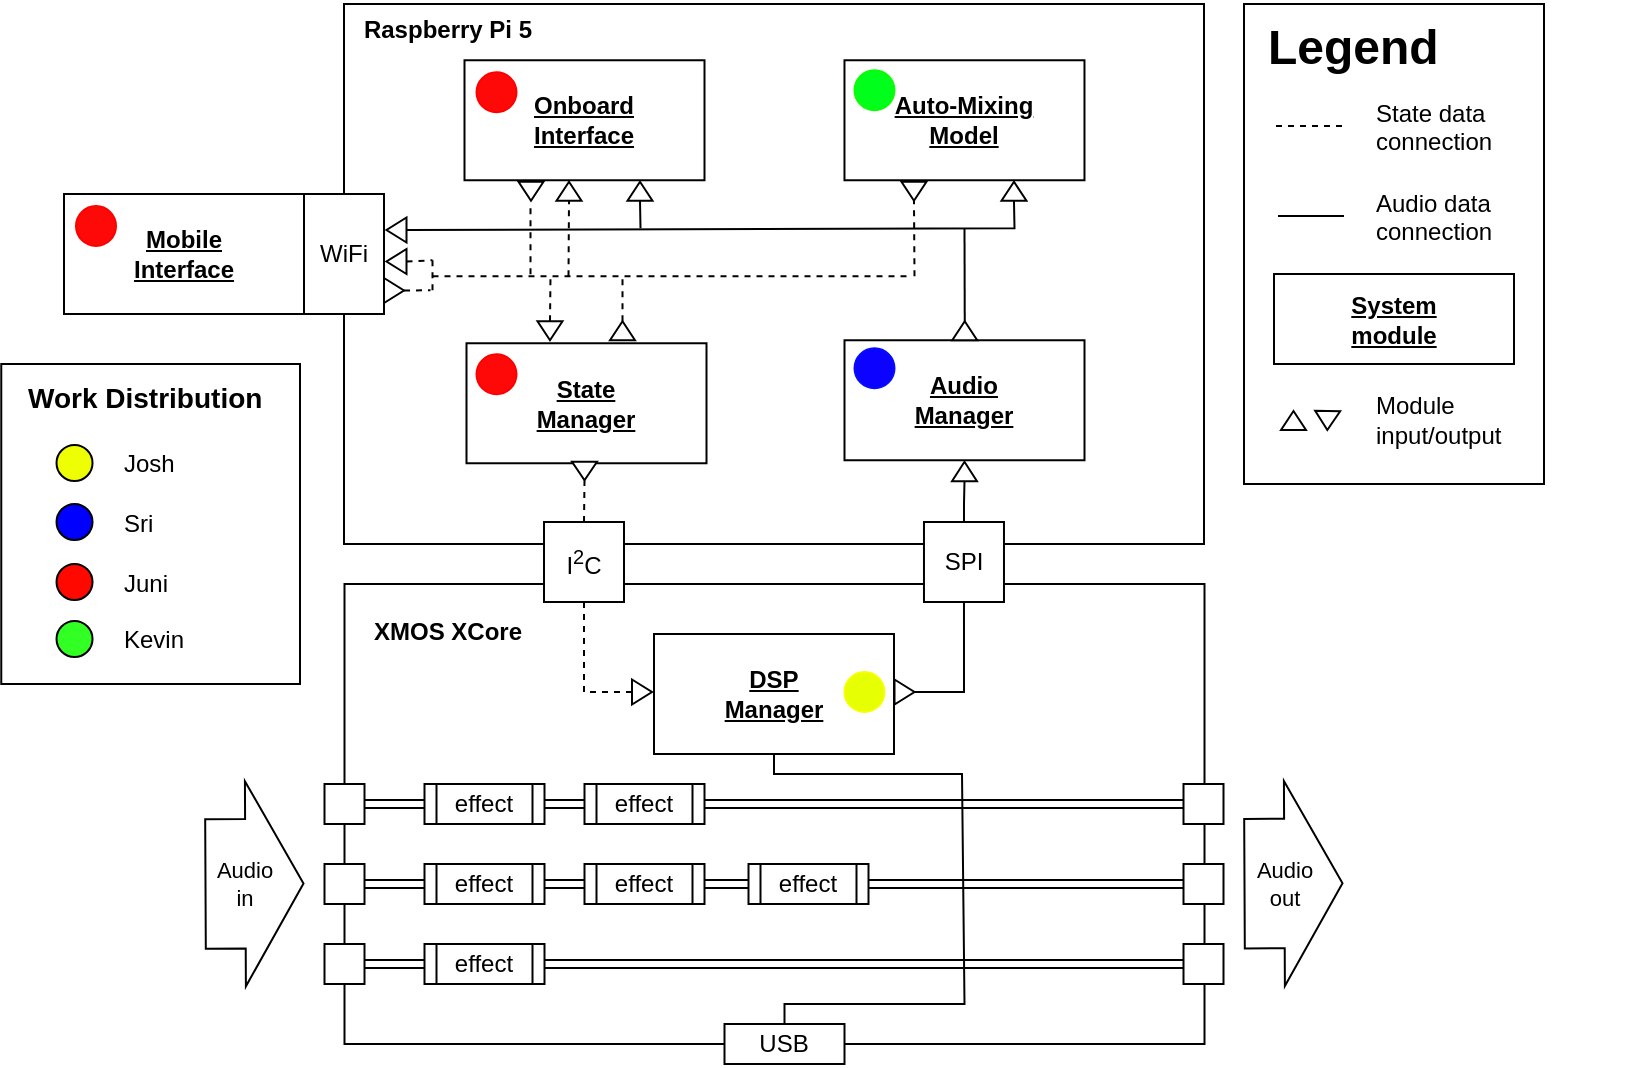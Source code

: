 <mxfile version="24.8.9">
  <diagram name="Page-1" id="EfwDvr-h0QJoYLf9BSMS">
    <mxGraphModel dx="1038" dy="1858" grid="1" gridSize="10" guides="1" tooltips="1" connect="1" arrows="1" fold="1" page="1" pageScale="1" pageWidth="850" pageHeight="1100" math="0" shadow="0">
      <root>
        <mxCell id="0" />
        <mxCell id="1" parent="0" />
        <mxCell id="bO1hcC3LqvMLxOzVDt7A-2" value="" style="rounded=0;whiteSpace=wrap;html=1;" parent="1" vertex="1">
          <mxGeometry x="200.25" y="260" width="430" height="230" as="geometry" />
        </mxCell>
        <mxCell id="bO1hcC3LqvMLxOzVDt7A-52" value="" style="endArrow=none;html=1;rounded=0;exitX=0.5;exitY=0;exitDx=0;exitDy=0;entryX=0.5;entryY=1;entryDx=0;entryDy=0;" parent="1" source="bO1hcC3LqvMLxOzVDt7A-34" edge="1" target="bO1hcC3LqvMLxOzVDt7A-44">
          <mxGeometry width="50" height="50" relative="1" as="geometry">
            <mxPoint x="460.25" y="410" as="sourcePoint" />
            <mxPoint x="510.25" y="360" as="targetPoint" />
            <Array as="points">
              <mxPoint x="420.25" y="470" />
              <mxPoint x="510.25" y="470" />
              <mxPoint x="509" y="355" />
              <mxPoint x="415" y="355" />
            </Array>
          </mxGeometry>
        </mxCell>
        <mxCell id="bO1hcC3LqvMLxOzVDt7A-1" value="" style="rounded=0;whiteSpace=wrap;html=1;" parent="1" vertex="1">
          <mxGeometry x="200" y="-30" width="430" height="270" as="geometry" />
        </mxCell>
        <mxCell id="bO1hcC3LqvMLxOzVDt7A-3" value="&lt;b&gt;&lt;u&gt;State&lt;/u&gt;&lt;/b&gt;&lt;div&gt;&lt;b&gt;&lt;u&gt;Manager&lt;/u&gt;&lt;/b&gt;&lt;/div&gt;" style="rounded=0;whiteSpace=wrap;html=1;" parent="1" vertex="1">
          <mxGeometry x="261.25" y="139.63" width="120" height="60" as="geometry" />
        </mxCell>
        <mxCell id="bO1hcC3LqvMLxOzVDt7A-4" value="effect" style="shape=process;whiteSpace=wrap;html=1;backgroundOutline=1;" parent="1" vertex="1">
          <mxGeometry x="240.25" y="360" width="60" height="20" as="geometry" />
        </mxCell>
        <mxCell id="bO1hcC3LqvMLxOzVDt7A-5" value="effect" style="shape=process;whiteSpace=wrap;html=1;backgroundOutline=1;" parent="1" vertex="1">
          <mxGeometry x="240.25" y="400" width="60" height="20" as="geometry" />
        </mxCell>
        <mxCell id="bO1hcC3LqvMLxOzVDt7A-6" value="effect" style="shape=process;whiteSpace=wrap;html=1;backgroundOutline=1;" parent="1" vertex="1">
          <mxGeometry x="240.25" y="440" width="60" height="20" as="geometry" />
        </mxCell>
        <mxCell id="bO1hcC3LqvMLxOzVDt7A-7" value="effect" style="shape=process;whiteSpace=wrap;html=1;backgroundOutline=1;" parent="1" vertex="1">
          <mxGeometry x="320.25" y="360" width="60" height="20" as="geometry" />
        </mxCell>
        <mxCell id="bO1hcC3LqvMLxOzVDt7A-8" value="effect" style="shape=process;whiteSpace=wrap;html=1;backgroundOutline=1;" parent="1" vertex="1">
          <mxGeometry x="402.25" y="400" width="60" height="20" as="geometry" />
        </mxCell>
        <mxCell id="bO1hcC3LqvMLxOzVDt7A-9" value="effect" style="shape=process;whiteSpace=wrap;html=1;backgroundOutline=1;" parent="1" vertex="1">
          <mxGeometry x="320.25" y="400" width="60" height="20" as="geometry" />
        </mxCell>
        <mxCell id="bO1hcC3LqvMLxOzVDt7A-10" value="" style="endArrow=none;html=1;rounded=0;entryX=0;entryY=0.5;entryDx=0;entryDy=0;shape=link;" parent="1" target="bO1hcC3LqvMLxOzVDt7A-4" edge="1">
          <mxGeometry width="50" height="50" relative="1" as="geometry">
            <mxPoint x="200.25" y="370" as="sourcePoint" />
            <mxPoint x="250.25" y="320" as="targetPoint" />
          </mxGeometry>
        </mxCell>
        <mxCell id="bO1hcC3LqvMLxOzVDt7A-11" value="" style="endArrow=none;html=1;rounded=0;entryX=0;entryY=0.5;entryDx=0;entryDy=0;shape=link;" parent="1" target="bO1hcC3LqvMLxOzVDt7A-7" edge="1">
          <mxGeometry width="50" height="50" relative="1" as="geometry">
            <mxPoint x="300.25" y="370" as="sourcePoint" />
            <mxPoint x="350.25" y="320" as="targetPoint" />
          </mxGeometry>
        </mxCell>
        <mxCell id="bO1hcC3LqvMLxOzVDt7A-13" value="" style="endArrow=none;html=1;rounded=0;entryX=0;entryY=0.5;entryDx=0;entryDy=0;shape=link;" parent="1" target="bO1hcC3LqvMLxOzVDt7A-5" edge="1">
          <mxGeometry width="50" height="50" relative="1" as="geometry">
            <mxPoint x="200.25" y="410" as="sourcePoint" />
            <mxPoint x="250.25" y="360" as="targetPoint" />
          </mxGeometry>
        </mxCell>
        <mxCell id="bO1hcC3LqvMLxOzVDt7A-14" value="" style="endArrow=none;html=1;rounded=0;entryX=0;entryY=0.5;entryDx=0;entryDy=0;shape=link;" parent="1" source="bO1hcC3LqvMLxOzVDt7A-22" target="bO1hcC3LqvMLxOzVDt7A-6" edge="1">
          <mxGeometry width="50" height="50" relative="1" as="geometry">
            <mxPoint x="200.25" y="450" as="sourcePoint" />
            <mxPoint x="250.25" y="400" as="targetPoint" />
          </mxGeometry>
        </mxCell>
        <mxCell id="bO1hcC3LqvMLxOzVDt7A-15" value="" style="endArrow=none;html=1;rounded=0;entryX=0;entryY=0.5;entryDx=0;entryDy=0;shape=link;" parent="1" target="bO1hcC3LqvMLxOzVDt7A-9" edge="1">
          <mxGeometry width="50" height="50" relative="1" as="geometry">
            <mxPoint x="300.25" y="410" as="sourcePoint" />
            <mxPoint x="350.25" y="360" as="targetPoint" />
          </mxGeometry>
        </mxCell>
        <mxCell id="bO1hcC3LqvMLxOzVDt7A-16" value="" style="endArrow=none;html=1;rounded=0;entryX=0;entryY=0.5;entryDx=0;entryDy=0;shape=link;" parent="1" target="bO1hcC3LqvMLxOzVDt7A-8" edge="1">
          <mxGeometry width="50" height="50" relative="1" as="geometry">
            <mxPoint x="380.25" y="410" as="sourcePoint" />
            <mxPoint x="430.25" y="360" as="targetPoint" />
          </mxGeometry>
        </mxCell>
        <mxCell id="bO1hcC3LqvMLxOzVDt7A-17" value="" style="endArrow=none;html=1;rounded=0;entryX=0;entryY=0.5;entryDx=0;entryDy=0;exitX=1;exitY=0.5;exitDx=0;exitDy=0;shape=link;" parent="1" source="bO1hcC3LqvMLxOzVDt7A-8" target="bO1hcC3LqvMLxOzVDt7A-28" edge="1">
          <mxGeometry width="50" height="50" relative="1" as="geometry">
            <mxPoint x="460.25" y="410" as="sourcePoint" />
            <mxPoint x="510.25" y="360" as="targetPoint" />
          </mxGeometry>
        </mxCell>
        <mxCell id="bO1hcC3LqvMLxOzVDt7A-21" value="" style="rounded=0;whiteSpace=wrap;html=1;" parent="1" vertex="1">
          <mxGeometry x="190.25" y="360" width="20" height="20" as="geometry" />
        </mxCell>
        <mxCell id="bO1hcC3LqvMLxOzVDt7A-23" value="" style="rounded=0;whiteSpace=wrap;html=1;" parent="1" vertex="1">
          <mxGeometry x="190.25" y="400" width="20" height="20" as="geometry" />
        </mxCell>
        <mxCell id="bO1hcC3LqvMLxOzVDt7A-24" value="" style="endArrow=none;html=1;rounded=0;entryX=0;entryY=0.5;entryDx=0;entryDy=0;" parent="1" target="bO1hcC3LqvMLxOzVDt7A-22" edge="1">
          <mxGeometry width="50" height="50" relative="1" as="geometry">
            <mxPoint x="200.25" y="450" as="sourcePoint" />
            <mxPoint x="240.25" y="450" as="targetPoint" />
          </mxGeometry>
        </mxCell>
        <mxCell id="bO1hcC3LqvMLxOzVDt7A-22" value="" style="rounded=0;whiteSpace=wrap;html=1;" parent="1" vertex="1">
          <mxGeometry x="190.25" y="440" width="20" height="20" as="geometry" />
        </mxCell>
        <mxCell id="bO1hcC3LqvMLxOzVDt7A-25" value="" style="rounded=0;whiteSpace=wrap;html=1;" parent="1" vertex="1">
          <mxGeometry x="619.75" y="360" width="20" height="20" as="geometry" />
        </mxCell>
        <mxCell id="bO1hcC3LqvMLxOzVDt7A-28" value="" style="rounded=0;whiteSpace=wrap;html=1;" parent="1" vertex="1">
          <mxGeometry x="619.75" y="400" width="20" height="20" as="geometry" />
        </mxCell>
        <mxCell id="bO1hcC3LqvMLxOzVDt7A-30" value="" style="rounded=0;whiteSpace=wrap;html=1;" parent="1" vertex="1">
          <mxGeometry x="619.75" y="440" width="20" height="20" as="geometry" />
        </mxCell>
        <mxCell id="bO1hcC3LqvMLxOzVDt7A-31" value="" style="endArrow=none;html=1;rounded=0;entryX=0;entryY=0.5;entryDx=0;entryDy=0;exitX=1;exitY=0.5;exitDx=0;exitDy=0;shape=link;" parent="1" source="bO1hcC3LqvMLxOzVDt7A-7" target="bO1hcC3LqvMLxOzVDt7A-25" edge="1">
          <mxGeometry width="50" height="50" relative="1" as="geometry">
            <mxPoint x="425.25" y="369.7" as="sourcePoint" />
            <mxPoint x="603.25" y="369.7" as="targetPoint" />
          </mxGeometry>
        </mxCell>
        <mxCell id="bO1hcC3LqvMLxOzVDt7A-32" value="" style="shape=flexArrow;endArrow=classic;html=1;rounded=0;endWidth=36.78;endSize=9.348;width=64.762;" parent="1" edge="1">
          <mxGeometry width="50" height="50" relative="1" as="geometry">
            <mxPoint x="130.25" y="410" as="sourcePoint" />
            <mxPoint x="180.25" y="409.76" as="targetPoint" />
          </mxGeometry>
        </mxCell>
        <mxCell id="bO1hcC3LqvMLxOzVDt7A-35" value="Audio&lt;br&gt;in" style="edgeLabel;html=1;align=center;verticalAlign=middle;resizable=0;points=[];" parent="bO1hcC3LqvMLxOzVDt7A-32" vertex="1" connectable="0">
          <mxGeometry x="0.024" y="7" relative="1" as="geometry">
            <mxPoint x="-6" y="7" as="offset" />
          </mxGeometry>
        </mxCell>
        <mxCell id="bO1hcC3LqvMLxOzVDt7A-33" value="" style="shape=flexArrow;endArrow=classic;html=1;rounded=0;endWidth=36.78;endSize=9.348;width=64.762;" parent="1" edge="1">
          <mxGeometry width="50" height="50" relative="1" as="geometry">
            <mxPoint x="649.75" y="409.84" as="sourcePoint" />
            <mxPoint x="699.75" y="409.6" as="targetPoint" />
          </mxGeometry>
        </mxCell>
        <mxCell id="bO1hcC3LqvMLxOzVDt7A-36" value="Audio&lt;div&gt;out&lt;/div&gt;" style="edgeLabel;html=1;align=center;verticalAlign=middle;resizable=0;points=[];" parent="bO1hcC3LqvMLxOzVDt7A-33" vertex="1" connectable="0">
          <mxGeometry x="-0.489" y="12" relative="1" as="geometry">
            <mxPoint x="7" y="12" as="offset" />
          </mxGeometry>
        </mxCell>
        <mxCell id="bO1hcC3LqvMLxOzVDt7A-34" value="USB" style="rounded=0;whiteSpace=wrap;html=1;" parent="1" vertex="1">
          <mxGeometry x="390.25" y="480" width="60" height="20" as="geometry" />
        </mxCell>
        <mxCell id="bO1hcC3LqvMLxOzVDt7A-39" value="&lt;b&gt;&lt;u&gt;Audio&lt;/u&gt;&lt;/b&gt;&lt;div&gt;&lt;b&gt;&lt;u&gt;Manager&lt;/u&gt;&lt;/b&gt;&lt;/div&gt;" style="rounded=0;whiteSpace=wrap;html=1;" parent="1" vertex="1">
          <mxGeometry x="450.25" y="138.13" width="120" height="60" as="geometry" />
        </mxCell>
        <mxCell id="bO1hcC3LqvMLxOzVDt7A-40" value="WiFi" style="rounded=0;whiteSpace=wrap;html=1;" parent="1" vertex="1">
          <mxGeometry x="180" y="65" width="40" height="60" as="geometry" />
        </mxCell>
        <mxCell id="bO1hcC3LqvMLxOzVDt7A-41" value="&lt;b&gt;&lt;u&gt;Mobile&lt;br&gt;Interface&lt;/u&gt;&lt;/b&gt;" style="rounded=0;whiteSpace=wrap;html=1;" parent="1" vertex="1">
          <mxGeometry x="60" y="65" width="120" height="60" as="geometry" />
        </mxCell>
        <mxCell id="bO1hcC3LqvMLxOzVDt7A-42" value="&lt;b&gt;&lt;u&gt;Onboard&lt;br&gt;Interface&lt;/u&gt;&lt;/b&gt;" style="rounded=0;whiteSpace=wrap;html=1;" parent="1" vertex="1">
          <mxGeometry x="260.25" y="-1.87" width="120" height="60" as="geometry" />
        </mxCell>
        <mxCell id="bO1hcC3LqvMLxOzVDt7A-44" value="&lt;b&gt;&lt;u&gt;DSP&lt;br&gt;Manager&lt;/u&gt;&lt;/b&gt;" style="rounded=0;whiteSpace=wrap;html=1;" parent="1" vertex="1">
          <mxGeometry x="355" y="285" width="120" height="60" as="geometry" />
        </mxCell>
        <mxCell id="bO1hcC3LqvMLxOzVDt7A-49" value="I&lt;sup&gt;2&lt;/sup&gt;C" style="rounded=0;whiteSpace=wrap;html=1;" parent="1" vertex="1">
          <mxGeometry x="300" y="229" width="40" height="40" as="geometry" />
        </mxCell>
        <mxCell id="bO1hcC3LqvMLxOzVDt7A-55" value="" style="endArrow=none;dashed=1;html=1;rounded=0;exitX=0.5;exitY=0;exitDx=0;exitDy=0;entryX=1;entryY=0.5;entryDx=0;entryDy=0;" parent="1" source="bO1hcC3LqvMLxOzVDt7A-49" target="bO1hcC3LqvMLxOzVDt7A-63" edge="1">
          <mxGeometry width="50" height="50" relative="1" as="geometry">
            <mxPoint x="270" y="270" as="sourcePoint" />
            <mxPoint x="320" y="220" as="targetPoint" />
          </mxGeometry>
        </mxCell>
        <mxCell id="bO1hcC3LqvMLxOzVDt7A-56" value="" style="endArrow=none;dashed=1;html=1;rounded=0;exitX=0;exitY=0.5;exitDx=0;exitDy=0;entryX=0.5;entryY=1;entryDx=0;entryDy=0;" parent="1" source="bO1hcC3LqvMLxOzVDt7A-61" edge="1" target="bO1hcC3LqvMLxOzVDt7A-49">
          <mxGeometry width="50" height="50" relative="1" as="geometry">
            <mxPoint x="270.25" y="350" as="sourcePoint" />
            <mxPoint x="320.25" y="300" as="targetPoint" />
            <Array as="points">
              <mxPoint x="320" y="314" />
            </Array>
          </mxGeometry>
        </mxCell>
        <mxCell id="bO1hcC3LqvMLxOzVDt7A-57" value="" style="endArrow=none;html=1;rounded=0;exitX=1;exitY=0.5;exitDx=0;exitDy=0;entryX=0.5;entryY=1;entryDx=0;entryDy=0;" parent="1" source="bO1hcC3LqvMLxOzVDt7A-77" edge="1" target="fSW4WdPmNb8MHkj_S0-a-1">
          <mxGeometry width="50" height="50" relative="1" as="geometry">
            <mxPoint x="480" y="287.5" as="sourcePoint" />
            <mxPoint x="370" y="272.5" as="targetPoint" />
            <Array as="points">
              <mxPoint x="510" y="314" />
            </Array>
          </mxGeometry>
        </mxCell>
        <mxCell id="bO1hcC3LqvMLxOzVDt7A-61" value="" style="triangle;whiteSpace=wrap;html=1;rotation=0;" parent="1" vertex="1">
          <mxGeometry x="344" y="307.75" width="10" height="12.5" as="geometry" />
        </mxCell>
        <mxCell id="bO1hcC3LqvMLxOzVDt7A-63" value="" style="triangle;whiteSpace=wrap;html=1;rotation=90;" parent="1" vertex="1">
          <mxGeometry x="315.63" y="197.25" width="9.25" height="12.5" as="geometry" />
        </mxCell>
        <mxCell id="bO1hcC3LqvMLxOzVDt7A-64" value="" style="triangle;whiteSpace=wrap;html=1;rotation=-90;" parent="1" vertex="1">
          <mxGeometry x="505.37" y="197.5" width="9.75" height="12.5" as="geometry" />
        </mxCell>
        <mxCell id="bO1hcC3LqvMLxOzVDt7A-65" value="" style="endArrow=none;html=1;rounded=0;entryX=0;entryY=0.5;entryDx=0;entryDy=0;exitX=0.5;exitY=0;exitDx=0;exitDy=0;" parent="1" source="fSW4WdPmNb8MHkj_S0-a-1" target="bO1hcC3LqvMLxOzVDt7A-64" edge="1">
          <mxGeometry width="50" height="50" relative="1" as="geometry">
            <mxPoint x="390" y="230" as="sourcePoint" />
            <mxPoint x="440" y="180" as="targetPoint" />
            <Array as="points">
              <mxPoint x="510" y="220" />
            </Array>
          </mxGeometry>
        </mxCell>
        <mxCell id="bO1hcC3LqvMLxOzVDt7A-67" value="" style="triangle;whiteSpace=wrap;html=1;rotation=-90;" parent="1" vertex="1">
          <mxGeometry x="307.75" y="57.38" width="9.5" height="12.5" as="geometry" />
        </mxCell>
        <mxCell id="bO1hcC3LqvMLxOzVDt7A-71" value="" style="triangle;whiteSpace=wrap;html=1;rotation=90;" parent="1" vertex="1">
          <mxGeometry x="288.75" y="57.38" width="9.5" height="12.5" as="geometry" />
        </mxCell>
        <mxCell id="bO1hcC3LqvMLxOzVDt7A-72" value="" style="triangle;whiteSpace=wrap;html=1;rotation=-90;" parent="1" vertex="1">
          <mxGeometry x="343.25" y="57.38" width="9.5" height="12.5" as="geometry" />
        </mxCell>
        <mxCell id="bO1hcC3LqvMLxOzVDt7A-73" value="&lt;b&gt;&lt;u&gt;Auto-Mixing&lt;/u&gt;&lt;/b&gt;&lt;div&gt;&lt;b&gt;&lt;u&gt;Model&lt;/u&gt;&lt;/b&gt;&lt;/div&gt;" style="rounded=0;whiteSpace=wrap;html=1;" parent="1" vertex="1">
          <mxGeometry x="450.24" y="-1.87" width="120" height="60" as="geometry" />
        </mxCell>
        <mxCell id="bO1hcC3LqvMLxOzVDt7A-74" value="" style="triangle;whiteSpace=wrap;html=1;rotation=-90;" parent="1" vertex="1">
          <mxGeometry x="530.24" y="57.38" width="9.5" height="12.5" as="geometry" />
        </mxCell>
        <mxCell id="bO1hcC3LqvMLxOzVDt7A-75" value="" style="triangle;whiteSpace=wrap;html=1;rotation=90;" parent="1" vertex="1">
          <mxGeometry x="480.24" y="57.38" width="9.5" height="12.5" as="geometry" />
        </mxCell>
        <mxCell id="bO1hcC3LqvMLxOzVDt7A-77" value="" style="triangle;whiteSpace=wrap;html=1;rotation=0;" parent="1" vertex="1">
          <mxGeometry x="475.25" y="307.75" width="10" height="12.5" as="geometry" />
        </mxCell>
        <mxCell id="bO1hcC3LqvMLxOzVDt7A-81" value="" style="triangle;whiteSpace=wrap;html=1;rotation=0;" parent="1" vertex="1">
          <mxGeometry x="220" y="107" width="10" height="12.5" as="geometry" />
        </mxCell>
        <mxCell id="bO1hcC3LqvMLxOzVDt7A-82" value="" style="triangle;whiteSpace=wrap;html=1;rotation=-180;" parent="1" vertex="1">
          <mxGeometry x="221.25" y="76.75" width="10" height="12.5" as="geometry" />
        </mxCell>
        <mxCell id="bO1hcC3LqvMLxOzVDt7A-83" value="" style="triangle;whiteSpace=wrap;html=1;rotation=-180;" parent="1" vertex="1">
          <mxGeometry x="221.25" y="92.5" width="10" height="12.5" as="geometry" />
        </mxCell>
        <mxCell id="bO1hcC3LqvMLxOzVDt7A-84" value="" style="endArrow=none;dashed=1;html=1;rounded=0;" parent="1" edge="1">
          <mxGeometry width="50" height="50" relative="1" as="geometry">
            <mxPoint x="244.25" y="106.13" as="sourcePoint" />
            <mxPoint x="483.25" y="106.13" as="targetPoint" />
          </mxGeometry>
        </mxCell>
        <mxCell id="bO1hcC3LqvMLxOzVDt7A-85" value="" style="triangle;whiteSpace=wrap;html=1;rotation=-90;" parent="1" vertex="1">
          <mxGeometry x="334.5" y="127.13" width="9.5" height="12.5" as="geometry" />
        </mxCell>
        <mxCell id="bO1hcC3LqvMLxOzVDt7A-86" value="" style="triangle;whiteSpace=wrap;html=1;rotation=90;" parent="1" vertex="1">
          <mxGeometry x="298.25" y="127.13" width="9.5" height="12.5" as="geometry" />
        </mxCell>
        <mxCell id="bO1hcC3LqvMLxOzVDt7A-87" value="" style="triangle;whiteSpace=wrap;html=1;rotation=-90;" parent="1" vertex="1">
          <mxGeometry x="505.62" y="127.13" width="9.5" height="12.5" as="geometry" />
        </mxCell>
        <mxCell id="bO1hcC3LqvMLxOzVDt7A-88" value="" style="endArrow=none;html=1;rounded=0;exitX=0;exitY=0.5;exitDx=0;exitDy=0;entryX=0;entryY=0.5;entryDx=0;entryDy=0;" parent="1" source="bO1hcC3LqvMLxOzVDt7A-82" target="bO1hcC3LqvMLxOzVDt7A-74" edge="1">
          <mxGeometry width="50" height="50" relative="1" as="geometry">
            <mxPoint x="240.25" y="88.13" as="sourcePoint" />
            <mxPoint x="290.25" y="38.13" as="targetPoint" />
            <Array as="points">
              <mxPoint x="535.25" y="82.13" />
            </Array>
          </mxGeometry>
        </mxCell>
        <mxCell id="bO1hcC3LqvMLxOzVDt7A-90" value="" style="endArrow=none;html=1;rounded=0;exitX=1;exitY=0.5;exitDx=0;exitDy=0;" parent="1" source="bO1hcC3LqvMLxOzVDt7A-87" edge="1">
          <mxGeometry width="50" height="50" relative="1" as="geometry">
            <mxPoint x="550.25" y="118.13" as="sourcePoint" />
            <mxPoint x="510.25" y="82.13" as="targetPoint" />
          </mxGeometry>
        </mxCell>
        <mxCell id="bO1hcC3LqvMLxOzVDt7A-91" value="" style="endArrow=none;html=1;rounded=0;entryX=0;entryY=0.5;entryDx=0;entryDy=0;" parent="1" target="bO1hcC3LqvMLxOzVDt7A-72" edge="1">
          <mxGeometry width="50" height="50" relative="1" as="geometry">
            <mxPoint x="348.25" y="82.13" as="sourcePoint" />
            <mxPoint x="350.25" y="68.13" as="targetPoint" />
          </mxGeometry>
        </mxCell>
        <mxCell id="bO1hcC3LqvMLxOzVDt7A-92" value="" style="endArrow=none;dashed=1;html=1;rounded=0;entryX=1;entryY=0.5;entryDx=0;entryDy=0;" parent="1" target="bO1hcC3LqvMLxOzVDt7A-75" edge="1">
          <mxGeometry width="50" height="50" relative="1" as="geometry">
            <mxPoint x="485.25" y="106.13" as="sourcePoint" />
            <mxPoint x="490.25" y="68.13" as="targetPoint" />
          </mxGeometry>
        </mxCell>
        <mxCell id="bO1hcC3LqvMLxOzVDt7A-94" value="" style="endArrow=none;dashed=1;html=1;rounded=0;exitX=0;exitY=0.5;exitDx=0;exitDy=0;" parent="1" source="bO1hcC3LqvMLxOzVDt7A-86" edge="1">
          <mxGeometry width="50" height="50" relative="1" as="geometry">
            <mxPoint x="260.25" y="158.13" as="sourcePoint" />
            <mxPoint x="303.25" y="106.13" as="targetPoint" />
          </mxGeometry>
        </mxCell>
        <mxCell id="bO1hcC3LqvMLxOzVDt7A-95" value="" style="endArrow=none;dashed=1;html=1;rounded=0;exitX=1;exitY=0.5;exitDx=0;exitDy=0;" parent="1" source="bO1hcC3LqvMLxOzVDt7A-85" edge="1">
          <mxGeometry width="50" height="50" relative="1" as="geometry">
            <mxPoint x="360.25" y="128.13" as="sourcePoint" />
            <mxPoint x="339.25" y="107.13" as="targetPoint" />
          </mxGeometry>
        </mxCell>
        <mxCell id="bO1hcC3LqvMLxOzVDt7A-96" value="" style="endArrow=none;dashed=1;html=1;rounded=0;exitX=0;exitY=0.5;exitDx=0;exitDy=0;" parent="1" source="bO1hcC3LqvMLxOzVDt7A-83" edge="1">
          <mxGeometry width="50" height="50" relative="1" as="geometry">
            <mxPoint x="250.25" y="128.13" as="sourcePoint" />
            <mxPoint x="244.25" y="98.13" as="targetPoint" />
          </mxGeometry>
        </mxCell>
        <mxCell id="bO1hcC3LqvMLxOzVDt7A-97" value="" style="endArrow=none;dashed=1;html=1;rounded=0;exitX=1;exitY=0.5;exitDx=0;exitDy=0;" parent="1" source="bO1hcC3LqvMLxOzVDt7A-81" edge="1">
          <mxGeometry width="50" height="50" relative="1" as="geometry">
            <mxPoint x="230.25" y="92.2" as="sourcePoint" />
            <mxPoint x="243.25" y="113.13" as="targetPoint" />
          </mxGeometry>
        </mxCell>
        <mxCell id="bO1hcC3LqvMLxOzVDt7A-98" value="" style="endArrow=none;dashed=1;html=1;rounded=0;" parent="1" edge="1">
          <mxGeometry width="50" height="50" relative="1" as="geometry">
            <mxPoint x="244.25" y="98.13" as="sourcePoint" />
            <mxPoint x="244.25" y="113.13" as="targetPoint" />
          </mxGeometry>
        </mxCell>
        <mxCell id="bO1hcC3LqvMLxOzVDt7A-99" value="" style="endArrow=none;dashed=1;html=1;rounded=0;" parent="1" edge="1">
          <mxGeometry width="50" height="50" relative="1" as="geometry">
            <mxPoint x="293.25" y="105.13" as="sourcePoint" />
            <mxPoint x="293.25" y="69.13" as="targetPoint" />
          </mxGeometry>
        </mxCell>
        <mxCell id="bO1hcC3LqvMLxOzVDt7A-100" value="" style="endArrow=none;dashed=1;html=1;rounded=0;entryX=0;entryY=0.5;entryDx=0;entryDy=0;" parent="1" target="bO1hcC3LqvMLxOzVDt7A-67" edge="1">
          <mxGeometry width="50" height="50" relative="1" as="geometry">
            <mxPoint x="312.25" y="106.13" as="sourcePoint" />
            <mxPoint x="350.25" y="88.13" as="targetPoint" />
          </mxGeometry>
        </mxCell>
        <mxCell id="bO1hcC3LqvMLxOzVDt7A-101" value="" style="rounded=0;whiteSpace=wrap;html=1;" parent="1" vertex="1">
          <mxGeometry x="650" y="-30" width="150" height="240" as="geometry" />
        </mxCell>
        <mxCell id="bO1hcC3LqvMLxOzVDt7A-104" value="&lt;b&gt;Raspberry Pi 5&lt;/b&gt;" style="text;html=1;align=center;verticalAlign=middle;whiteSpace=wrap;rounded=0;" parent="1" vertex="1">
          <mxGeometry x="180" y="-31.87" width="144" height="30" as="geometry" />
        </mxCell>
        <mxCell id="bO1hcC3LqvMLxOzVDt7A-105" value="&lt;b&gt;XMOS XCore&lt;/b&gt;" style="text;html=1;align=center;verticalAlign=middle;whiteSpace=wrap;rounded=0;" parent="1" vertex="1">
          <mxGeometry x="181.13" y="269" width="141.75" height="30" as="geometry" />
        </mxCell>
        <mxCell id="bO1hcC3LqvMLxOzVDt7A-106" value="&lt;h1 style=&quot;margin-top: 0px;&quot;&gt;Legend&lt;/h1&gt;" style="text;html=1;whiteSpace=wrap;overflow=hidden;rounded=0;" parent="1" vertex="1">
          <mxGeometry x="660" y="-29.5" width="180" height="120" as="geometry" />
        </mxCell>
        <mxCell id="bO1hcC3LqvMLxOzVDt7A-107" value="" style="endArrow=none;dashed=1;html=1;rounded=0;" parent="1" edge="1">
          <mxGeometry width="50" height="50" relative="1" as="geometry">
            <mxPoint x="666" y="31" as="sourcePoint" />
            <mxPoint x="701" y="31" as="targetPoint" />
          </mxGeometry>
        </mxCell>
        <mxCell id="bO1hcC3LqvMLxOzVDt7A-108" value="State data&lt;br&gt;connection" style="text;strokeColor=none;fillColor=none;align=left;verticalAlign=middle;spacingLeft=4;spacingRight=4;overflow=hidden;points=[[0,0.5],[1,0.5]];portConstraint=eastwest;rotatable=0;whiteSpace=wrap;html=1;" parent="1" vertex="1">
          <mxGeometry x="710" y="15" width="80" height="30" as="geometry" />
        </mxCell>
        <mxCell id="bO1hcC3LqvMLxOzVDt7A-109" value="" style="endArrow=none;html=1;rounded=0;" parent="1" edge="1">
          <mxGeometry width="50" height="50" relative="1" as="geometry">
            <mxPoint x="667" y="76" as="sourcePoint" />
            <mxPoint x="700" y="76" as="targetPoint" />
          </mxGeometry>
        </mxCell>
        <mxCell id="bO1hcC3LqvMLxOzVDt7A-110" value="Audio data&lt;br&gt;connection" style="text;strokeColor=none;fillColor=none;align=left;verticalAlign=middle;spacingLeft=4;spacingRight=4;overflow=hidden;points=[[0,0.5],[1,0.5]];portConstraint=eastwest;rotatable=0;whiteSpace=wrap;html=1;" parent="1" vertex="1">
          <mxGeometry x="710" y="60" width="80" height="30" as="geometry" />
        </mxCell>
        <mxCell id="bO1hcC3LqvMLxOzVDt7A-113" value="&lt;b&gt;&lt;u&gt;System&lt;/u&gt;&lt;/b&gt;&lt;div&gt;&lt;b&gt;&lt;u&gt;module&lt;/u&gt;&lt;/b&gt;&lt;/div&gt;" style="rounded=0;whiteSpace=wrap;html=1;" parent="1" vertex="1">
          <mxGeometry x="665" y="105" width="120" height="45" as="geometry" />
        </mxCell>
        <mxCell id="bO1hcC3LqvMLxOzVDt7A-115" value="" style="triangle;whiteSpace=wrap;html=1;rotation=-90;" parent="1" vertex="1">
          <mxGeometry x="670" y="172" width="9.5" height="12.5" as="geometry" />
        </mxCell>
        <mxCell id="bO1hcC3LqvMLxOzVDt7A-116" value="" style="triangle;whiteSpace=wrap;html=1;rotation=91;" parent="1" vertex="1">
          <mxGeometry x="687" y="172" width="9.5" height="12.5" as="geometry" />
        </mxCell>
        <mxCell id="bO1hcC3LqvMLxOzVDt7A-118" value="Module input/output" style="text;strokeColor=none;fillColor=none;align=left;verticalAlign=middle;spacingLeft=4;spacingRight=4;overflow=hidden;points=[[0,0.5],[1,0.5]];portConstraint=eastwest;rotatable=0;whiteSpace=wrap;html=1;" parent="1" vertex="1">
          <mxGeometry x="710" y="156.5" width="80" height="43.5" as="geometry" />
        </mxCell>
        <mxCell id="bO1hcC3LqvMLxOzVDt7A-119" value="" style="ellipse;whiteSpace=wrap;html=1;aspect=fixed;strokeColor=#FF0000;fillColor=#FF0808;" parent="1" vertex="1">
          <mxGeometry x="66" y="71" width="20" height="20" as="geometry" />
        </mxCell>
        <mxCell id="bO1hcC3LqvMLxOzVDt7A-120" value="" style="ellipse;whiteSpace=wrap;html=1;aspect=fixed;strokeColor=#FF0000;fillColor=#FF0808;" parent="1" vertex="1">
          <mxGeometry x="266.25" y="4.13" width="20" height="20" as="geometry" />
        </mxCell>
        <mxCell id="bO1hcC3LqvMLxOzVDt7A-122" value="" style="ellipse;whiteSpace=wrap;html=1;aspect=fixed;strokeColor=#FF0000;fillColor=#FF0808;" parent="1" vertex="1">
          <mxGeometry x="266.25" y="145.13" width="20" height="20" as="geometry" />
        </mxCell>
        <mxCell id="bO1hcC3LqvMLxOzVDt7A-123" value="" style="ellipse;whiteSpace=wrap;html=1;aspect=fixed;strokeColor=#050DFF;fillColor=#0B03FF;" parent="1" vertex="1">
          <mxGeometry x="455.25" y="142.13" width="20" height="20" as="geometry" />
        </mxCell>
        <mxCell id="bO1hcC3LqvMLxOzVDt7A-124" value="" style="ellipse;whiteSpace=wrap;html=1;aspect=fixed;strokeColor=#09FF00;fillColor=#00FF1A;" parent="1" vertex="1">
          <mxGeometry x="455.25" y="3.13" width="20" height="20" as="geometry" />
        </mxCell>
        <mxCell id="bO1hcC3LqvMLxOzVDt7A-125" value="" style="ellipse;whiteSpace=wrap;html=1;aspect=fixed;strokeColor=#F7FF00;fillColor=#E6FF03;" parent="1" vertex="1">
          <mxGeometry x="450.24" y="304" width="20" height="20" as="geometry" />
        </mxCell>
        <mxCell id="2rKTPZ6Cr9pdh6A0BGRH-1" value="" style="rounded=0;whiteSpace=wrap;html=1;" parent="1" vertex="1">
          <mxGeometry x="28.63" y="150" width="149.37" height="160" as="geometry" />
        </mxCell>
        <mxCell id="2rKTPZ6Cr9pdh6A0BGRH-2" value="&lt;h1 style=&quot;margin-top: 0px;&quot;&gt;&lt;font style=&quot;font-size: 14px;&quot;&gt;Work Distribution&lt;br&gt;&lt;/font&gt;&lt;br&gt;&lt;/h1&gt;" style="text;html=1;whiteSpace=wrap;overflow=hidden;rounded=0;" parent="1" vertex="1">
          <mxGeometry x="40.0" y="143.25" width="150" height="70" as="geometry" />
        </mxCell>
        <mxCell id="2rKTPZ6Cr9pdh6A0BGRH-3" value="" style="ellipse;whiteSpace=wrap;html=1;aspect=fixed;fillColor=#EEFF03;" parent="1" vertex="1">
          <mxGeometry x="56.26" y="190.5" width="18" height="18" as="geometry" />
        </mxCell>
        <mxCell id="2rKTPZ6Cr9pdh6A0BGRH-4" value="" style="ellipse;whiteSpace=wrap;html=1;aspect=fixed;fillColor=#0000FF;" parent="1" vertex="1">
          <mxGeometry x="56.26" y="220" width="18" height="18" as="geometry" />
        </mxCell>
        <mxCell id="2rKTPZ6Cr9pdh6A0BGRH-5" value="" style="ellipse;whiteSpace=wrap;html=1;aspect=fixed;fillColor=#FF0800;" parent="1" vertex="1">
          <mxGeometry x="56.26" y="250" width="18" height="18" as="geometry" />
        </mxCell>
        <mxCell id="2rKTPZ6Cr9pdh6A0BGRH-6" value="Josh" style="text;strokeColor=none;fillColor=none;align=left;verticalAlign=middle;spacingLeft=4;spacingRight=4;overflow=hidden;points=[[0,0.5],[1,0.5]];portConstraint=eastwest;rotatable=0;whiteSpace=wrap;html=1;" parent="1" vertex="1">
          <mxGeometry x="84.26" y="184.5" width="80" height="30" as="geometry" />
        </mxCell>
        <mxCell id="2rKTPZ6Cr9pdh6A0BGRH-7" value="Sri" style="text;strokeColor=none;fillColor=none;align=left;verticalAlign=middle;spacingLeft=4;spacingRight=4;overflow=hidden;points=[[0,0.5],[1,0.5]];portConstraint=eastwest;rotatable=0;whiteSpace=wrap;html=1;" parent="1" vertex="1">
          <mxGeometry x="84.26" y="214.5" width="80" height="30" as="geometry" />
        </mxCell>
        <mxCell id="2rKTPZ6Cr9pdh6A0BGRH-8" value="Juni" style="text;strokeColor=none;fillColor=none;align=left;verticalAlign=middle;spacingLeft=4;spacingRight=4;overflow=hidden;points=[[0,0.5],[1,0.5]];portConstraint=eastwest;rotatable=0;whiteSpace=wrap;html=1;" parent="1" vertex="1">
          <mxGeometry x="84.26" y="244.5" width="80" height="30" as="geometry" />
        </mxCell>
        <mxCell id="2rKTPZ6Cr9pdh6A0BGRH-9" value="" style="ellipse;whiteSpace=wrap;html=1;aspect=fixed;fillColor=#32FF24;" parent="1" vertex="1">
          <mxGeometry x="56.26" y="278.5" width="18" height="18" as="geometry" />
        </mxCell>
        <mxCell id="2rKTPZ6Cr9pdh6A0BGRH-10" value="Kevin" style="text;strokeColor=none;fillColor=none;align=left;verticalAlign=middle;spacingLeft=4;spacingRight=4;overflow=hidden;points=[[0,0.5],[1,0.5]];portConstraint=eastwest;rotatable=0;whiteSpace=wrap;html=1;" parent="1" vertex="1">
          <mxGeometry x="84.26" y="272.5" width="80" height="30" as="geometry" />
        </mxCell>
        <mxCell id="fSW4WdPmNb8MHkj_S0-a-1" value="SPI" style="rounded=0;whiteSpace=wrap;html=1;" parent="1" vertex="1">
          <mxGeometry x="489.99" y="229" width="40" height="40" as="geometry" />
        </mxCell>
        <mxCell id="bO1hcC3LqvMLxOzVDt7A-18" value="" style="endArrow=none;html=1;rounded=0;entryX=0;entryY=0.5;entryDx=0;entryDy=0;exitX=1;exitY=0.5;exitDx=0;exitDy=0;shape=link;" parent="1" source="bO1hcC3LqvMLxOzVDt7A-6" target="bO1hcC3LqvMLxOzVDt7A-30" edge="1">
          <mxGeometry width="50" height="50" relative="1" as="geometry">
            <mxPoint x="530.25" y="460" as="sourcePoint" />
            <mxPoint x="580.25" y="410" as="targetPoint" />
          </mxGeometry>
        </mxCell>
      </root>
    </mxGraphModel>
  </diagram>
</mxfile>
